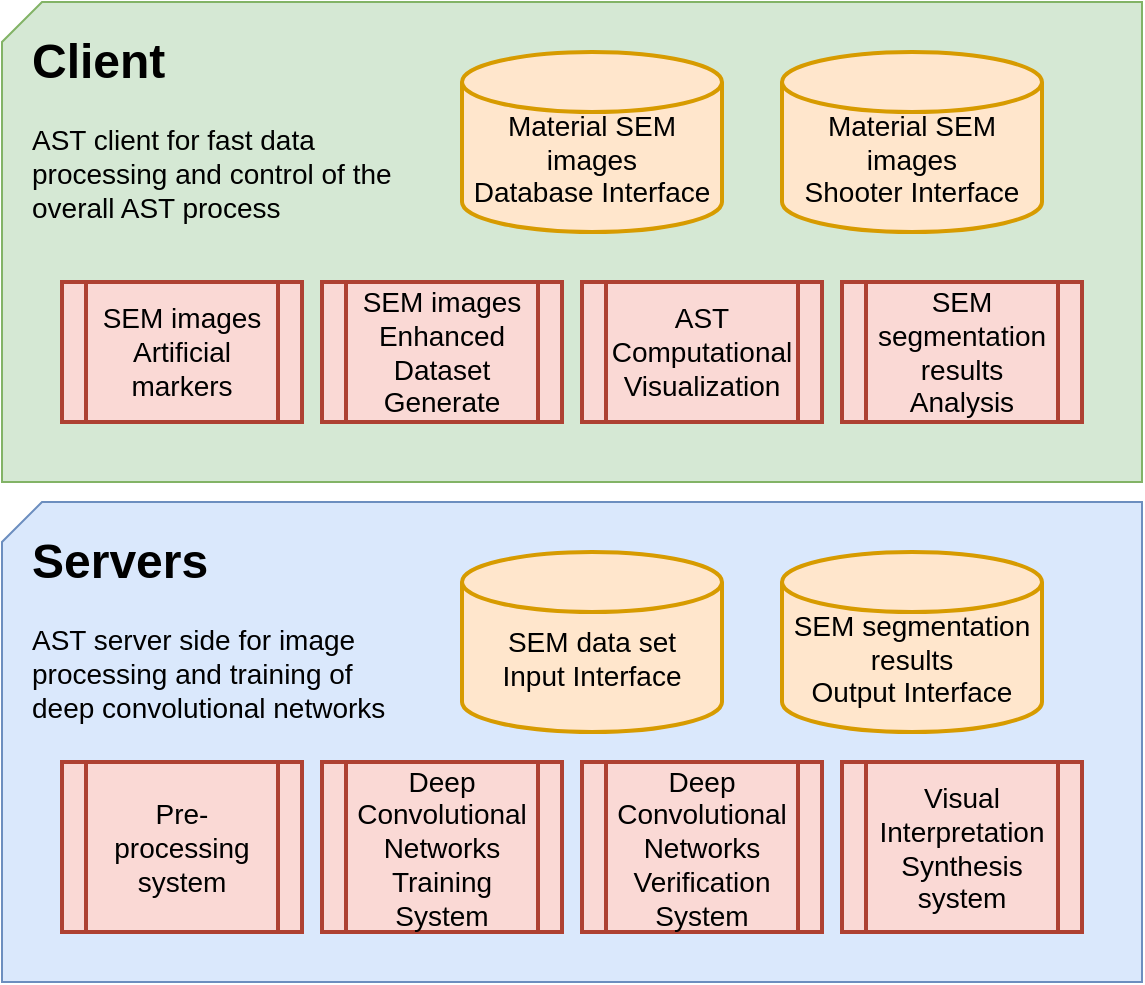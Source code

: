 <mxfile version="17.1.3" type="github">
  <diagram id="4U--HPvD2QzRJVEtall8" name="Page-1">
    <mxGraphModel dx="946" dy="614" grid="1" gridSize="10" guides="1" tooltips="1" connect="1" arrows="1" fold="1" page="1" pageScale="1" pageWidth="827" pageHeight="1169" math="0" shadow="0">
      <root>
        <mxCell id="0" />
        <mxCell id="1" parent="0" />
        <mxCell id="HVtSJz-cIyDCCVQ7azYk-12" value="" style="verticalLabelPosition=bottom;verticalAlign=top;html=1;shape=card;whiteSpace=wrap;size=20;arcSize=12;fillColor=#dae8fc;strokeColor=#6c8ebf;" parent="1" vertex="1">
          <mxGeometry x="110" y="370" width="570" height="240" as="geometry" />
        </mxCell>
        <mxCell id="HVtSJz-cIyDCCVQ7azYk-13" value="&lt;h1&gt;Servers&lt;/h1&gt;&lt;p&gt;&lt;font style=&quot;font-size: 14px&quot;&gt;AST server side for image processing and training of deep convolutional networks&lt;/font&gt;&lt;/p&gt;" style="text;html=1;strokeColor=none;fillColor=none;spacing=5;spacingTop=-20;whiteSpace=wrap;overflow=hidden;rounded=0;" parent="1" vertex="1">
          <mxGeometry x="120" y="380" width="190" height="120" as="geometry" />
        </mxCell>
        <mxCell id="HVtSJz-cIyDCCVQ7azYk-8" value="" style="verticalLabelPosition=bottom;verticalAlign=top;html=1;shape=card;whiteSpace=wrap;size=20;arcSize=12;fillColor=#d5e8d4;strokeColor=#82b366;" parent="1" vertex="1">
          <mxGeometry x="110" y="120" width="570" height="240" as="geometry" />
        </mxCell>
        <mxCell id="HVtSJz-cIyDCCVQ7azYk-5" value="&lt;div&gt;&lt;span style=&quot;font-size: 14px&quot;&gt;&lt;br&gt;&lt;/span&gt;&lt;/div&gt;&lt;div&gt;&lt;span style=&quot;font-size: 14px&quot;&gt;Material SEM images&lt;/span&gt;&lt;br&gt;&lt;/div&gt;&lt;div&gt;&lt;span style=&quot;font-size: 14px&quot;&gt;Database Interface&lt;/span&gt;&lt;/div&gt;" style="strokeWidth=2;html=1;shape=mxgraph.flowchart.database;whiteSpace=wrap;fillColor=#ffe6cc;strokeColor=#d79b00;" parent="1" vertex="1">
          <mxGeometry x="340" y="145" width="130" height="90" as="geometry" />
        </mxCell>
        <mxCell id="HVtSJz-cIyDCCVQ7azYk-11" value="&lt;h1&gt;Client&lt;/h1&gt;&lt;p&gt;&lt;font style=&quot;font-size: 14px&quot;&gt;AST client for fast data processing and control of the overall AST process&lt;/font&gt;&lt;/p&gt;" style="text;html=1;strokeColor=none;fillColor=none;spacing=5;spacingTop=-20;whiteSpace=wrap;overflow=hidden;rounded=0;" parent="1" vertex="1">
          <mxGeometry x="120" y="130" width="190" height="120" as="geometry" />
        </mxCell>
        <mxCell id="HVtSJz-cIyDCCVQ7azYk-15" value="&lt;div&gt;&lt;span style=&quot;font-size: 14px&quot;&gt;SEM images&lt;/span&gt;&lt;/div&gt;&lt;div&gt;&lt;span style=&quot;font-size: 14px&quot;&gt;Artificial markers&lt;/span&gt;&lt;/div&gt;" style="shape=process;whiteSpace=wrap;html=1;backgroundOutline=1;strokeWidth=2;fillColor=#fad9d5;strokeColor=#ae4132;" parent="1" vertex="1">
          <mxGeometry x="140" y="260" width="120" height="70" as="geometry" />
        </mxCell>
        <mxCell id="HVtSJz-cIyDCCVQ7azYk-20" value="&lt;div&gt;&lt;span style=&quot;font-size: 14px&quot;&gt;AST&lt;/span&gt;&lt;/div&gt;&lt;div&gt;&lt;span style=&quot;font-size: 14px&quot;&gt;Computational Visualization&lt;/span&gt;&lt;/div&gt;" style="shape=process;whiteSpace=wrap;html=1;backgroundOutline=1;strokeWidth=2;fillColor=#fad9d5;strokeColor=#ae4132;" parent="1" vertex="1">
          <mxGeometry x="400" y="260" width="120" height="70" as="geometry" />
        </mxCell>
        <mxCell id="HVtSJz-cIyDCCVQ7azYk-21" value="&lt;div&gt;&lt;span style=&quot;font-size: 14px&quot;&gt;SEM segmentation results&lt;/span&gt;&lt;/div&gt;&lt;div&gt;&lt;span style=&quot;font-size: 14px&quot;&gt;Analysis&lt;/span&gt;&lt;/div&gt;" style="shape=process;whiteSpace=wrap;html=1;backgroundOutline=1;strokeWidth=2;fillColor=#fad9d5;strokeColor=#ae4132;" parent="1" vertex="1">
          <mxGeometry x="530" y="260" width="120" height="70" as="geometry" />
        </mxCell>
        <mxCell id="HVtSJz-cIyDCCVQ7azYk-25" value="&lt;div&gt;&lt;span style=&quot;font-size: 14px&quot;&gt;SEM images&lt;/span&gt;&lt;/div&gt;&lt;div&gt;&lt;span style=&quot;font-size: 14px&quot;&gt;Enhanced Dataset&lt;/span&gt;&lt;/div&gt;&lt;div&gt;&lt;span style=&quot;font-size: 14px&quot;&gt;Generate&lt;/span&gt;&lt;/div&gt;" style="shape=process;whiteSpace=wrap;html=1;backgroundOutline=1;strokeWidth=2;fillColor=#fad9d5;strokeColor=#ae4132;" parent="1" vertex="1">
          <mxGeometry x="270" y="260" width="120" height="70" as="geometry" />
        </mxCell>
        <mxCell id="HVtSJz-cIyDCCVQ7azYk-26" value="&lt;div&gt;&lt;span style=&quot;font-size: 14px&quot;&gt;&lt;br&gt;&lt;/span&gt;&lt;/div&gt;&lt;div&gt;&lt;span style=&quot;font-size: 14px&quot;&gt;Material SEM images&lt;/span&gt;&lt;/div&gt;&lt;div&gt;&lt;span style=&quot;font-size: 14px&quot;&gt;Shooter Interface&lt;/span&gt;&lt;/div&gt;" style="strokeWidth=2;html=1;shape=mxgraph.flowchart.database;whiteSpace=wrap;fillColor=#ffe6cc;strokeColor=#d79b00;" parent="1" vertex="1">
          <mxGeometry x="500" y="145" width="130" height="90" as="geometry" />
        </mxCell>
        <mxCell id="HVtSJz-cIyDCCVQ7azYk-33" value="&lt;div&gt;&lt;span style=&quot;font-size: 14px&quot;&gt;Deep Convolutional Networks&lt;/span&gt;&lt;/div&gt;&lt;div&gt;&lt;span style=&quot;font-size: 14px&quot;&gt;Training System&lt;/span&gt;&lt;/div&gt;" style="shape=process;whiteSpace=wrap;html=1;backgroundOutline=1;strokeWidth=2;fillColor=#fad9d5;strokeColor=#ae4132;" parent="1" vertex="1">
          <mxGeometry x="270" y="500" width="120" height="85" as="geometry" />
        </mxCell>
        <mxCell id="HVtSJz-cIyDCCVQ7azYk-34" value="&lt;div&gt;&lt;span style=&quot;font-size: 14px&quot;&gt;Deep Convolutional Networks&lt;/span&gt;&lt;/div&gt;&lt;div&gt;&lt;span style=&quot;font-size: 14px&quot;&gt;Verification System&lt;/span&gt;&lt;/div&gt;" style="shape=process;whiteSpace=wrap;html=1;backgroundOutline=1;strokeWidth=2;fillColor=#fad9d5;strokeColor=#ae4132;" parent="1" vertex="1">
          <mxGeometry x="400" y="500" width="120" height="85" as="geometry" />
        </mxCell>
        <mxCell id="HVtSJz-cIyDCCVQ7azYk-35" value="&lt;div&gt;&lt;span style=&quot;font-size: 14px&quot;&gt;Pre-processing system&lt;/span&gt;&lt;/div&gt;" style="shape=process;whiteSpace=wrap;html=1;backgroundOutline=1;strokeWidth=2;fillColor=#fad9d5;strokeColor=#ae4132;" parent="1" vertex="1">
          <mxGeometry x="140" y="500" width="120" height="85" as="geometry" />
        </mxCell>
        <mxCell id="HVtSJz-cIyDCCVQ7azYk-36" value="&lt;div&gt;&lt;span style=&quot;font-size: 14px&quot;&gt;Visual Interpretation&lt;/span&gt;&lt;/div&gt;&lt;div&gt;&lt;span style=&quot;font-size: 14px&quot;&gt;Synthesis system&lt;/span&gt;&lt;/div&gt;" style="shape=process;whiteSpace=wrap;html=1;backgroundOutline=1;strokeWidth=2;fillColor=#fad9d5;strokeColor=#ae4132;" parent="1" vertex="1">
          <mxGeometry x="530" y="500" width="120" height="85" as="geometry" />
        </mxCell>
        <mxCell id="HVtSJz-cIyDCCVQ7azYk-37" value="&lt;div&gt;&lt;span style=&quot;font-size: 14px&quot;&gt;&lt;br&gt;&lt;/span&gt;&lt;/div&gt;&lt;div&gt;&lt;span style=&quot;font-size: 14px&quot;&gt;SEM data set&lt;/span&gt;&lt;/div&gt;&lt;div&gt;&lt;span style=&quot;font-size: 14px&quot;&gt;Input Interface&lt;/span&gt;&lt;/div&gt;" style="strokeWidth=2;html=1;shape=mxgraph.flowchart.database;whiteSpace=wrap;fillColor=#ffe6cc;strokeColor=#d79b00;" parent="1" vertex="1">
          <mxGeometry x="340" y="395" width="130" height="90" as="geometry" />
        </mxCell>
        <mxCell id="HVtSJz-cIyDCCVQ7azYk-38" value="&lt;div&gt;&lt;span style=&quot;font-size: 14px&quot;&gt;&lt;br&gt;&lt;/span&gt;&lt;/div&gt;&lt;div&gt;&lt;span style=&quot;font-size: 14px&quot;&gt;SEM segmentation results&lt;/span&gt;&lt;/div&gt;&lt;div&gt;&lt;span style=&quot;font-size: 14px&quot;&gt;Output Interface&lt;/span&gt;&lt;/div&gt;" style="strokeWidth=2;html=1;shape=mxgraph.flowchart.database;whiteSpace=wrap;fillColor=#ffe6cc;strokeColor=#d79b00;" parent="1" vertex="1">
          <mxGeometry x="500" y="395" width="130" height="90" as="geometry" />
        </mxCell>
      </root>
    </mxGraphModel>
  </diagram>
</mxfile>
